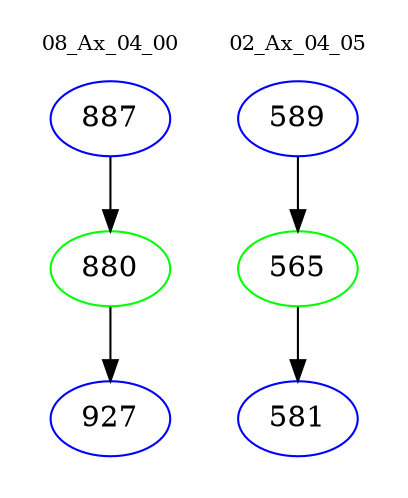 digraph{
subgraph cluster_0 {
color = white
label = "08_Ax_04_00";
fontsize=10;
T0_887 [label="887", color="blue"]
T0_887 -> T0_880 [color="black"]
T0_880 [label="880", color="green"]
T0_880 -> T0_927 [color="black"]
T0_927 [label="927", color="blue"]
}
subgraph cluster_1 {
color = white
label = "02_Ax_04_05";
fontsize=10;
T1_589 [label="589", color="blue"]
T1_589 -> T1_565 [color="black"]
T1_565 [label="565", color="green"]
T1_565 -> T1_581 [color="black"]
T1_581 [label="581", color="blue"]
}
}
